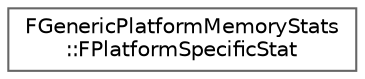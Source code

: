 digraph "Graphical Class Hierarchy"
{
 // INTERACTIVE_SVG=YES
 // LATEX_PDF_SIZE
  bgcolor="transparent";
  edge [fontname=Helvetica,fontsize=10,labelfontname=Helvetica,labelfontsize=10];
  node [fontname=Helvetica,fontsize=10,shape=box,height=0.2,width=0.4];
  rankdir="LR";
  Node0 [id="Node000000",label="FGenericPlatformMemoryStats\l::FPlatformSpecificStat",height=0.2,width=0.4,color="grey40", fillcolor="white", style="filled",URL="$dd/dd9/structFGenericPlatformMemoryStats_1_1FPlatformSpecificStat.html",tooltip=" "];
}
